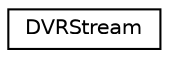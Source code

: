 digraph "Graphical Class Hierarchy"
{
 // INTERACTIVE_SVG=YES
  edge [fontname="Helvetica",fontsize="10",labelfontname="Helvetica",labelfontsize="10"];
  node [fontname="Helvetica",fontsize="10",shape=record];
  rankdir="LR";
  Node1 [label="DVRStream",height=0.2,width=0.4,color="black", fillcolor="white", style="filled",URL="$df/da6/class_d_v_r_stream.html"];
}
